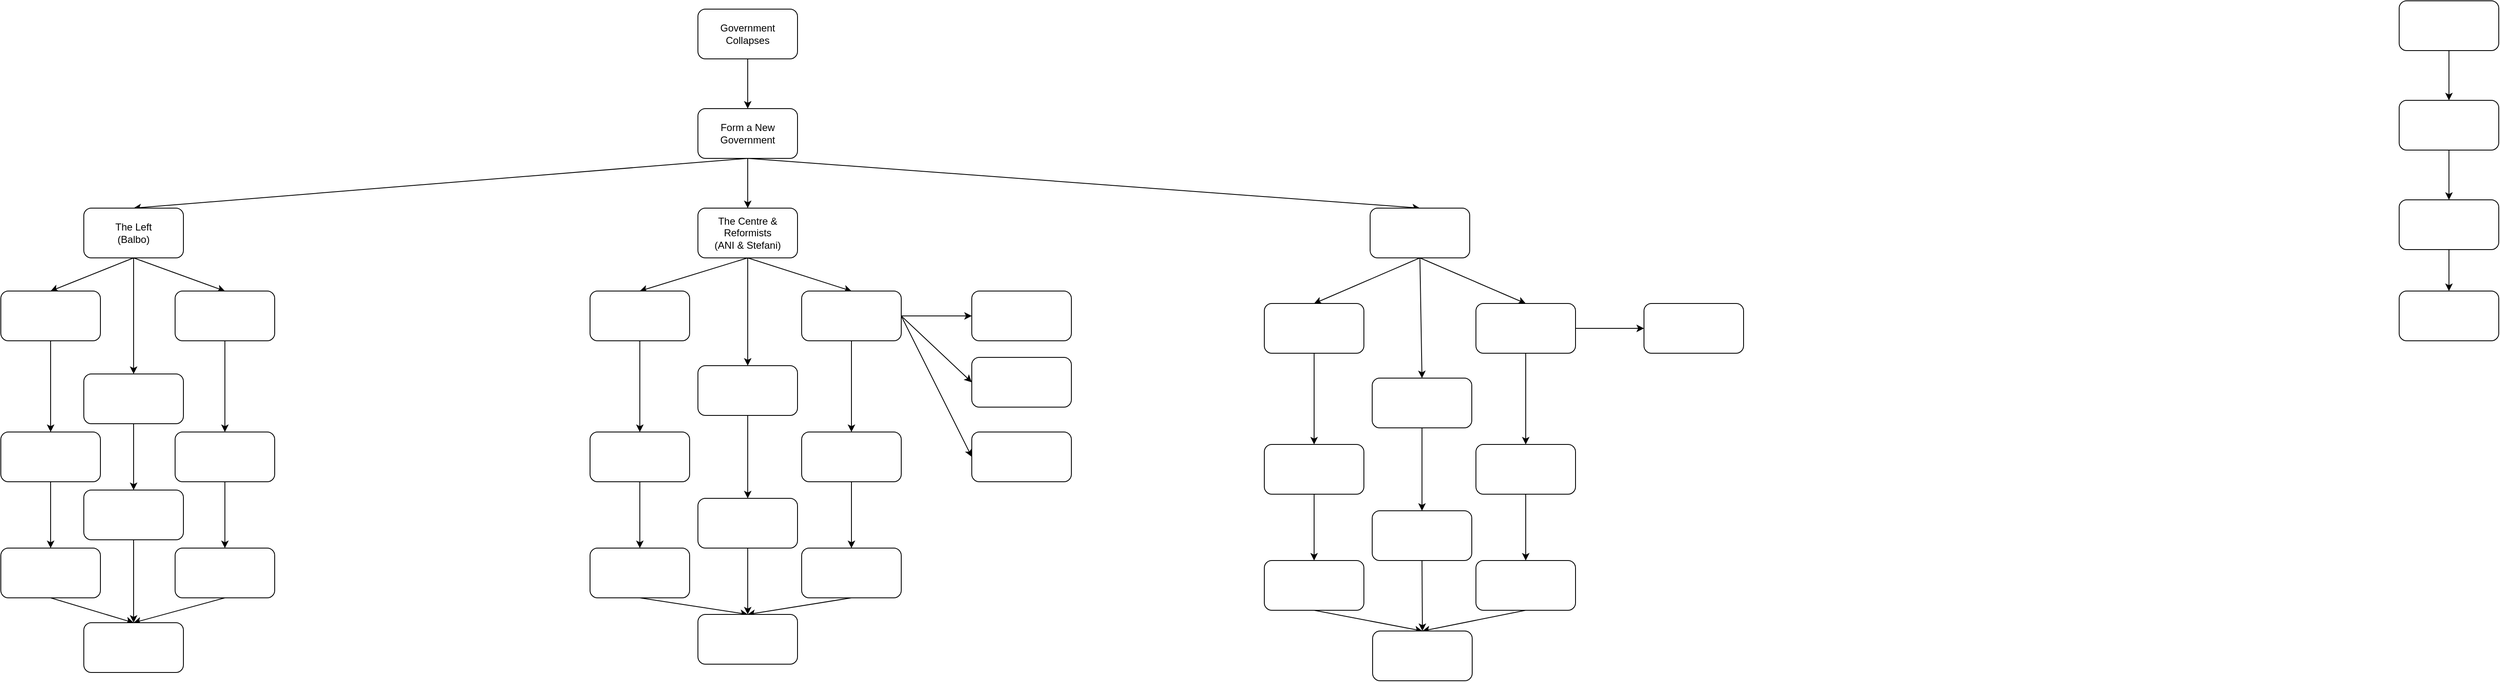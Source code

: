 <mxfile>
    <diagram id="fiVHGcLSpGnUs-_FWobF" name="Page-1">
        <mxGraphModel dx="1438" dy="518" grid="1" gridSize="10" guides="1" tooltips="1" connect="1" arrows="1" fold="1" page="1" pageScale="1" pageWidth="850" pageHeight="1100" math="0" shadow="0">
            <root>
                <mxCell id="0"/>
                <mxCell id="1" parent="0"/>
                <mxCell id="8" style="edgeStyle=none;html=1;exitX=0.5;exitY=1;exitDx=0;exitDy=0;entryX=0.5;entryY=0;entryDx=0;entryDy=0;fontColor=#FFFFFF;" edge="1" parent="1" source="2" target="3">
                    <mxGeometry relative="1" as="geometry"/>
                </mxCell>
                <mxCell id="2" value="Government Collapses" style="rounded=1;whiteSpace=wrap;html=1;" parent="1" vertex="1">
                    <mxGeometry x="240" y="80" width="120" height="60" as="geometry"/>
                </mxCell>
                <mxCell id="11" style="edgeStyle=none;html=1;exitX=0.5;exitY=1;exitDx=0;exitDy=0;entryX=0.5;entryY=0;entryDx=0;entryDy=0;fontColor=#FFFFFF;" edge="1" parent="1" source="3" target="4">
                    <mxGeometry relative="1" as="geometry"/>
                </mxCell>
                <mxCell id="13" style="edgeStyle=none;html=1;exitX=0.5;exitY=1;exitDx=0;exitDy=0;entryX=0.5;entryY=0;entryDx=0;entryDy=0;fontColor=#FFFFFF;" edge="1" parent="1" source="3" target="5">
                    <mxGeometry relative="1" as="geometry"/>
                </mxCell>
                <mxCell id="14" style="edgeStyle=none;html=1;exitX=0.5;exitY=1;exitDx=0;exitDy=0;entryX=0.5;entryY=0;entryDx=0;entryDy=0;fontColor=#FFFFFF;" edge="1" parent="1" source="3" target="6">
                    <mxGeometry relative="1" as="geometry"/>
                </mxCell>
                <mxCell id="3" value="Form a New Government" style="rounded=1;whiteSpace=wrap;html=1;" parent="1" vertex="1">
                    <mxGeometry x="240" y="200" width="120" height="60" as="geometry"/>
                </mxCell>
                <mxCell id="23" style="edgeStyle=none;html=1;exitX=0.5;exitY=1;exitDx=0;exitDy=0;entryX=0.5;entryY=0;entryDx=0;entryDy=0;fontColor=#FFFFFF;" edge="1" parent="1" source="4" target="15">
                    <mxGeometry relative="1" as="geometry"/>
                </mxCell>
                <mxCell id="24" style="edgeStyle=none;html=1;exitX=0.5;exitY=1;exitDx=0;exitDy=0;entryX=0.5;entryY=0;entryDx=0;entryDy=0;fontColor=#FFFFFF;" edge="1" parent="1" source="4" target="16">
                    <mxGeometry relative="1" as="geometry"/>
                </mxCell>
                <mxCell id="26" style="edgeStyle=none;html=1;exitX=0.5;exitY=1;exitDx=0;exitDy=0;entryX=0.5;entryY=0;entryDx=0;entryDy=0;fontColor=#FFFFFF;" edge="1" parent="1" source="4" target="25">
                    <mxGeometry relative="1" as="geometry"/>
                </mxCell>
                <mxCell id="4" value="The Left&lt;br&gt;(Balbo)" style="rounded=1;whiteSpace=wrap;html=1;" vertex="1" parent="1">
                    <mxGeometry x="-500" y="320" width="120" height="60" as="geometry"/>
                </mxCell>
                <mxCell id="54" style="edgeStyle=none;html=1;exitX=0.5;exitY=1;exitDx=0;exitDy=0;entryX=0.5;entryY=0;entryDx=0;entryDy=0;fontColor=#FFFFFF;" edge="1" parent="1" source="5" target="37">
                    <mxGeometry relative="1" as="geometry"/>
                </mxCell>
                <mxCell id="55" style="edgeStyle=none;html=1;exitX=0.5;exitY=1;exitDx=0;exitDy=0;entryX=0.5;entryY=0;entryDx=0;entryDy=0;fontColor=#FFFFFF;" edge="1" parent="1" source="5" target="38">
                    <mxGeometry relative="1" as="geometry"/>
                </mxCell>
                <mxCell id="61" style="edgeStyle=none;html=1;exitX=0.5;exitY=1;exitDx=0;exitDy=0;entryX=0.5;entryY=0;entryDx=0;entryDy=0;fontColor=#FFFFFF;" edge="1" parent="1" source="5" target="39">
                    <mxGeometry relative="1" as="geometry"/>
                </mxCell>
                <mxCell id="5" value="The Centre &amp;amp; Reformists&lt;br&gt;(ANI &amp;amp; Stefani)" style="rounded=1;whiteSpace=wrap;html=1;" vertex="1" parent="1">
                    <mxGeometry x="240" y="320" width="120" height="60" as="geometry"/>
                </mxCell>
                <mxCell id="109" style="edgeStyle=none;html=1;exitX=0.5;exitY=1;exitDx=0;exitDy=0;entryX=0.5;entryY=0;entryDx=0;entryDy=0;fontColor=#FFFFFF;" edge="1" parent="1" source="6" target="91">
                    <mxGeometry relative="1" as="geometry"/>
                </mxCell>
                <mxCell id="110" style="edgeStyle=none;html=1;exitX=0.5;exitY=1;exitDx=0;exitDy=0;entryX=0.5;entryY=0;entryDx=0;entryDy=0;fontColor=#FFFFFF;" edge="1" parent="1" source="6" target="98">
                    <mxGeometry relative="1" as="geometry"/>
                </mxCell>
                <mxCell id="111" style="edgeStyle=none;html=1;exitX=0.5;exitY=1;exitDx=0;exitDy=0;entryX=0.5;entryY=0;entryDx=0;entryDy=0;fontColor=#FFFFFF;" edge="1" parent="1" source="6" target="96">
                    <mxGeometry relative="1" as="geometry"/>
                </mxCell>
                <mxCell id="6" value="&lt;font style=&quot;&quot; color=&quot;#ffffff&quot;&gt;The Right&lt;br&gt;(&lt;span style=&quot;font-family: sans-serif; font-size: 14px; text-align: start;&quot;&gt;Italian Fighting Leagues&lt;/span&gt;)&lt;/font&gt;" style="rounded=1;whiteSpace=wrap;html=1;" vertex="1" parent="1">
                    <mxGeometry x="1050" y="320" width="120" height="60" as="geometry"/>
                </mxCell>
                <mxCell id="30" style="edgeStyle=none;html=1;exitX=0.5;exitY=1;exitDx=0;exitDy=0;entryX=0.5;entryY=0;entryDx=0;entryDy=0;fontColor=#FFFFFF;" edge="1" parent="1" source="15" target="29">
                    <mxGeometry relative="1" as="geometry"/>
                </mxCell>
                <mxCell id="15" value="Decentralizing State Power" style="rounded=1;whiteSpace=wrap;html=1;labelBackgroundColor=none;fontColor=#FFFFFF;" vertex="1" parent="1">
                    <mxGeometry x="-600" y="420" width="120" height="60" as="geometry"/>
                </mxCell>
                <mxCell id="32" value="" style="edgeStyle=none;html=1;fontColor=#FFFFFF;" edge="1" parent="1" source="16" target="31">
                    <mxGeometry relative="1" as="geometry"/>
                </mxCell>
                <mxCell id="16" value="Cooperate with non-collwectivist forces and unions" style="rounded=1;whiteSpace=wrap;html=1;labelBackgroundColor=none;fontColor=#FFFFFF;" vertex="1" parent="1">
                    <mxGeometry x="-390" y="420" width="120" height="60" as="geometry"/>
                </mxCell>
                <mxCell id="28" value="" style="edgeStyle=none;html=1;fontColor=#FFFFFF;" edge="1" parent="1" source="25" target="27">
                    <mxGeometry relative="1" as="geometry"/>
                </mxCell>
                <mxCell id="25" value="Independent foreign policy (create own faction)" style="rounded=1;whiteSpace=wrap;html=1;labelBackgroundColor=none;fontColor=#FFFFFF;" vertex="1" parent="1">
                    <mxGeometry x="-500" y="520" width="120" height="60" as="geometry"/>
                </mxCell>
                <mxCell id="114" style="edgeStyle=none;html=1;exitX=0.5;exitY=1;exitDx=0;exitDy=0;fontColor=#FFFFFF;" edge="1" parent="1" source="27" target="112">
                    <mxGeometry relative="1" as="geometry"/>
                </mxCell>
                <mxCell id="27" value="Colonial Empire" style="whiteSpace=wrap;html=1;fontColor=#FFFFFF;rounded=1;labelBackgroundColor=none;" vertex="1" parent="1">
                    <mxGeometry x="-500" y="660" width="120" height="60" as="geometry"/>
                </mxCell>
                <mxCell id="34" value="" style="edgeStyle=none;html=1;fontColor=#FFFFFF;" edge="1" parent="1" source="29" target="33">
                    <mxGeometry relative="1" as="geometry"/>
                </mxCell>
                <mxCell id="29" value="Democratize the Party/State" style="whiteSpace=wrap;html=1;fontColor=#FFFFFF;rounded=1;labelBackgroundColor=none;" vertex="1" parent="1">
                    <mxGeometry x="-600" y="590" width="120" height="60" as="geometry"/>
                </mxCell>
                <mxCell id="36" value="" style="edgeStyle=none;html=1;fontColor=#FFFFFF;" edge="1" parent="1" source="31" target="35">
                    <mxGeometry relative="1" as="geometry"/>
                </mxCell>
                <mxCell id="31" value="Social Welfare" style="whiteSpace=wrap;html=1;fontColor=#FFFFFF;rounded=1;labelBackgroundColor=none;" vertex="1" parent="1">
                    <mxGeometry x="-390" y="590" width="120" height="60" as="geometry"/>
                </mxCell>
                <mxCell id="113" style="edgeStyle=none;html=1;exitX=0.5;exitY=1;exitDx=0;exitDy=0;entryX=0.5;entryY=0;entryDx=0;entryDy=0;fontColor=#FFFFFF;" edge="1" parent="1" source="33" target="112">
                    <mxGeometry relative="1" as="geometry"/>
                </mxCell>
                <mxCell id="33" value="Light Corporatism&lt;br&gt;(Involve Labour Unions, Non Fascists)" style="whiteSpace=wrap;html=1;fontColor=#FFFFFF;rounded=1;labelBackgroundColor=none;" vertex="1" parent="1">
                    <mxGeometry x="-600" y="730" width="120" height="60" as="geometry"/>
                </mxCell>
                <mxCell id="115" style="edgeStyle=none;html=1;exitX=0.5;exitY=1;exitDx=0;exitDy=0;entryX=0.5;entryY=0;entryDx=0;entryDy=0;fontColor=#FFFFFF;" edge="1" parent="1" source="35" target="112">
                    <mxGeometry relative="1" as="geometry"/>
                </mxCell>
                <mxCell id="35" value="Foccus Agriculture and Small Business (No heavy industry)" style="whiteSpace=wrap;html=1;fontColor=#FFFFFF;rounded=1;labelBackgroundColor=none;" vertex="1" parent="1">
                    <mxGeometry x="-390" y="730" width="120" height="60" as="geometry"/>
                </mxCell>
                <mxCell id="58" style="edgeStyle=none;html=1;exitX=0.5;exitY=1;exitDx=0;exitDy=0;fontColor=#FFFFFF;" edge="1" parent="1" source="37" target="41">
                    <mxGeometry relative="1" as="geometry"/>
                </mxCell>
                <mxCell id="37" value="Liberal Approach with the Populace" style="rounded=1;whiteSpace=wrap;html=1;labelBackgroundColor=none;fontColor=#FFFFFF;" vertex="1" parent="1">
                    <mxGeometry x="110" y="420" width="120" height="60" as="geometry"/>
                </mxCell>
                <mxCell id="49" style="edgeStyle=none;html=1;exitX=1;exitY=0.5;exitDx=0;exitDy=0;entryX=0;entryY=0.5;entryDx=0;entryDy=0;fontColor=#FFFFFF;" edge="1" parent="1" source="38" target="47">
                    <mxGeometry relative="1" as="geometry"/>
                </mxCell>
                <mxCell id="50" style="edgeStyle=none;html=1;exitX=1;exitY=0.5;exitDx=0;exitDy=0;entryX=0;entryY=0.5;entryDx=0;entryDy=0;fontColor=#FFFFFF;" edge="1" parent="1" source="38" target="48">
                    <mxGeometry relative="1" as="geometry"/>
                </mxCell>
                <mxCell id="53" style="edgeStyle=none;html=1;exitX=1;exitY=0.5;exitDx=0;exitDy=0;entryX=0;entryY=0.5;entryDx=0;entryDy=0;fontColor=#FFFFFF;" edge="1" parent="1" source="38" target="52">
                    <mxGeometry relative="1" as="geometry"/>
                </mxCell>
                <mxCell id="56" style="edgeStyle=none;html=1;exitX=0.5;exitY=1;exitDx=0;exitDy=0;entryX=0.5;entryY=0;entryDx=0;entryDy=0;fontColor=#FFFFFF;" edge="1" parent="1" source="38" target="42">
                    <mxGeometry relative="1" as="geometry"/>
                </mxCell>
                <mxCell id="38" value="Monarchy Question" style="rounded=1;whiteSpace=wrap;html=1;labelBackgroundColor=none;fontColor=#FFFFFF;" vertex="1" parent="1">
                    <mxGeometry x="365" y="420" width="120" height="60" as="geometry"/>
                </mxCell>
                <mxCell id="62" style="edgeStyle=none;html=1;exitX=0.5;exitY=1;exitDx=0;exitDy=0;entryX=0.5;entryY=0;entryDx=0;entryDy=0;fontColor=#FFFFFF;" edge="1" parent="1" source="39" target="40">
                    <mxGeometry relative="1" as="geometry"/>
                </mxCell>
                <mxCell id="39" value="Armed Neutrality in WW2 (Defensive war only?)" style="rounded=1;whiteSpace=wrap;html=1;labelBackgroundColor=none;fontColor=#FFFFFF;" vertex="1" parent="1">
                    <mxGeometry x="240" y="510" width="120" height="60" as="geometry"/>
                </mxCell>
                <mxCell id="118" style="edgeStyle=none;html=1;exitX=0.5;exitY=1;exitDx=0;exitDy=0;entryX=0.5;entryY=0;entryDx=0;entryDy=0;fontColor=#FFFFFF;" edge="1" parent="1" source="40" target="116">
                    <mxGeometry relative="1" as="geometry"/>
                </mxCell>
                <mxCell id="40" value="Mediterranean Priority, No colonial empire" style="rounded=1;whiteSpace=wrap;html=1;labelBackgroundColor=none;fontColor=#FFFFFF;" vertex="1" parent="1">
                    <mxGeometry x="240" y="670" width="120" height="60" as="geometry"/>
                </mxCell>
                <mxCell id="59" style="edgeStyle=none;html=1;exitX=0.5;exitY=1;exitDx=0;exitDy=0;entryX=0.5;entryY=0;entryDx=0;entryDy=0;fontColor=#FFFFFF;" edge="1" parent="1" source="41" target="43">
                    <mxGeometry relative="1" as="geometry"/>
                </mxCell>
                <mxCell id="41" value="Individual Freedoms, State should stay out of people's lives" style="rounded=1;whiteSpace=wrap;html=1;labelBackgroundColor=none;fontColor=#FFFFFF;" vertex="1" parent="1">
                    <mxGeometry x="110" y="590" width="120" height="60" as="geometry"/>
                </mxCell>
                <mxCell id="60" style="edgeStyle=none;html=1;exitX=0.5;exitY=1;exitDx=0;exitDy=0;entryX=0.5;entryY=0;entryDx=0;entryDy=0;fontColor=#FFFFFF;" edge="1" parent="1" source="42" target="44">
                    <mxGeometry relative="1" as="geometry"/>
                </mxCell>
                <mxCell id="42" value="Strengthen the role of the Church" style="rounded=1;whiteSpace=wrap;html=1;labelBackgroundColor=none;fontColor=#FFFFFF;" vertex="1" parent="1">
                    <mxGeometry x="365" y="590" width="120" height="60" as="geometry"/>
                </mxCell>
                <mxCell id="117" style="edgeStyle=none;html=1;exitX=0.5;exitY=1;exitDx=0;exitDy=0;entryX=0.5;entryY=0;entryDx=0;entryDy=0;fontColor=#FFFFFF;" edge="1" parent="1" source="43" target="116">
                    <mxGeometry relative="1" as="geometry"/>
                </mxCell>
                <mxCell id="43" value="Free Market Capitalism&lt;br&gt;(see Pinochet's Chile)" style="rounded=1;whiteSpace=wrap;html=1;labelBackgroundColor=none;fontColor=#FFFFFF;" vertex="1" parent="1">
                    <mxGeometry x="110" y="730" width="120" height="60" as="geometry"/>
                </mxCell>
                <mxCell id="119" style="edgeStyle=none;html=1;exitX=0.5;exitY=1;exitDx=0;exitDy=0;entryX=0.5;entryY=0;entryDx=0;entryDy=0;fontColor=#FFFFFF;" edge="1" parent="1" source="44" target="116">
                    <mxGeometry relative="1" as="geometry"/>
                </mxCell>
                <mxCell id="44" value="Balanced Heavy Industry and Small Business" style="rounded=1;whiteSpace=wrap;html=1;labelBackgroundColor=none;fontColor=#FFFFFF;" vertex="1" parent="1">
                    <mxGeometry x="365" y="730" width="120" height="60" as="geometry"/>
                </mxCell>
                <mxCell id="47" value="Yes Monarchy&lt;br&gt;( Military will be Happy, civil war with only socialists)" style="rounded=1;whiteSpace=wrap;html=1;labelBackgroundColor=none;fontColor=#FFFFFF;" vertex="1" parent="1">
                    <mxGeometry x="570" y="420" width="120" height="60" as="geometry"/>
                </mxCell>
                <mxCell id="48" value="No Monarchy&lt;br&gt;(Civil War Same as usual)" style="rounded=1;whiteSpace=wrap;html=1;labelBackgroundColor=none;fontColor=#FFFFFF;" vertex="1" parent="1">
                    <mxGeometry x="570" y="590" width="120" height="60" as="geometry"/>
                </mxCell>
                <mxCell id="52" value="Yes Monarchy - Alt&lt;br&gt;(Federzoni overthrown, ANI civil war)" style="rounded=1;whiteSpace=wrap;html=1;labelBackgroundColor=none;fontColor=#FFFFFF;" vertex="1" parent="1">
                    <mxGeometry x="570" y="500" width="120" height="60" as="geometry"/>
                </mxCell>
                <mxCell id="90" style="edgeStyle=none;html=1;exitX=0.5;exitY=1;exitDx=0;exitDy=0;fontColor=#FFFFFF;" edge="1" parent="1" source="91" target="101">
                    <mxGeometry relative="1" as="geometry"/>
                </mxCell>
                <mxCell id="91" value="Highly Centralized State" style="rounded=1;whiteSpace=wrap;html=1;labelBackgroundColor=none;fontColor=#FFFFFF;" vertex="1" parent="1">
                    <mxGeometry x="922.5" y="435" width="120" height="60" as="geometry"/>
                </mxCell>
                <mxCell id="92" style="edgeStyle=none;html=1;exitX=1;exitY=0.5;exitDx=0;exitDy=0;entryX=0;entryY=0.5;entryDx=0;entryDy=0;fontColor=#FFFFFF;" edge="1" parent="1" source="96" target="106">
                    <mxGeometry relative="1" as="geometry"/>
                </mxCell>
                <mxCell id="95" style="edgeStyle=none;html=1;exitX=0.5;exitY=1;exitDx=0;exitDy=0;entryX=0.5;entryY=0;entryDx=0;entryDy=0;fontColor=#FFFFFF;" edge="1" parent="1" source="96" target="103">
                    <mxGeometry relative="1" as="geometry"/>
                </mxCell>
                <mxCell id="96" value="Control through Force&lt;br&gt;Totalitarianism, Purges" style="rounded=1;whiteSpace=wrap;html=1;labelBackgroundColor=none;fontColor=#FFFFFF;" vertex="1" parent="1">
                    <mxGeometry x="1177.5" y="435" width="120" height="60" as="geometry"/>
                </mxCell>
                <mxCell id="97" style="edgeStyle=none;html=1;exitX=0.5;exitY=1;exitDx=0;exitDy=0;entryX=0.5;entryY=0;entryDx=0;entryDy=0;fontColor=#FFFFFF;" edge="1" parent="1" source="98" target="99">
                    <mxGeometry relative="1" as="geometry"/>
                </mxCell>
                <mxCell id="98" value="Ally Germany&lt;br&gt;" style="rounded=1;whiteSpace=wrap;html=1;labelBackgroundColor=none;fontColor=#FFFFFF;" vertex="1" parent="1">
                    <mxGeometry x="1052.5" y="525" width="120" height="60" as="geometry"/>
                </mxCell>
                <mxCell id="122" style="edgeStyle=none;html=1;exitX=0.5;exitY=1;exitDx=0;exitDy=0;entryX=0.5;entryY=0;entryDx=0;entryDy=0;fontColor=#FFFFFF;" edge="1" parent="1" source="99" target="120">
                    <mxGeometry relative="1" as="geometry"/>
                </mxCell>
                <mxCell id="99" value="ROME" style="rounded=1;whiteSpace=wrap;html=1;labelBackgroundColor=none;fontColor=#FFFFFF;" vertex="1" parent="1">
                    <mxGeometry x="1052.5" y="685" width="120" height="60" as="geometry"/>
                </mxCell>
                <mxCell id="100" style="edgeStyle=none;html=1;exitX=0.5;exitY=1;exitDx=0;exitDy=0;entryX=0.5;entryY=0;entryDx=0;entryDy=0;fontColor=#FFFFFF;" edge="1" parent="1" source="101" target="104">
                    <mxGeometry relative="1" as="geometry"/>
                </mxCell>
                <mxCell id="101" value="No Freedoms, Political, Economic etc" style="rounded=1;whiteSpace=wrap;html=1;labelBackgroundColor=none;fontColor=#FFFFFF;" vertex="1" parent="1">
                    <mxGeometry x="922.5" y="605" width="120" height="60" as="geometry"/>
                </mxCell>
                <mxCell id="102" style="edgeStyle=none;html=1;exitX=0.5;exitY=1;exitDx=0;exitDy=0;entryX=0.5;entryY=0;entryDx=0;entryDy=0;fontColor=#FFFFFF;" edge="1" parent="1" source="103" target="105">
                    <mxGeometry relative="1" as="geometry"/>
                </mxCell>
                <mxCell id="103" value="Tolerate Church, Entrench with State" style="rounded=1;whiteSpace=wrap;html=1;labelBackgroundColor=none;fontColor=#FFFFFF;" vertex="1" parent="1">
                    <mxGeometry x="1177.5" y="605" width="120" height="60" as="geometry"/>
                </mxCell>
                <mxCell id="121" style="edgeStyle=none;html=1;exitX=0.5;exitY=1;exitDx=0;exitDy=0;entryX=0.5;entryY=0;entryDx=0;entryDy=0;fontColor=#FFFFFF;" edge="1" parent="1" source="104" target="120">
                    <mxGeometry relative="1" as="geometry"/>
                </mxCell>
                <mxCell id="104" value="FULL CORPORATISM&lt;br&gt;(ONLY FASCIST CORPORATIONS)" style="rounded=1;whiteSpace=wrap;html=1;labelBackgroundColor=none;fontColor=#FFFFFF;" vertex="1" parent="1">
                    <mxGeometry x="922.5" y="745" width="120" height="60" as="geometry"/>
                </mxCell>
                <mxCell id="123" style="edgeStyle=none;html=1;exitX=0.5;exitY=1;exitDx=0;exitDy=0;entryX=0.5;entryY=0;entryDx=0;entryDy=0;fontColor=#FFFFFF;" edge="1" parent="1" source="105" target="120">
                    <mxGeometry relative="1" as="geometry"/>
                </mxCell>
                <mxCell id="105" value="FULL HEAVY INDUSTRY" style="rounded=1;whiteSpace=wrap;html=1;labelBackgroundColor=none;fontColor=#FFFFFF;" vertex="1" parent="1">
                    <mxGeometry x="1177.5" y="745" width="120" height="60" as="geometry"/>
                </mxCell>
                <mxCell id="106" value="CIVIL WAR INEVITABLE" style="rounded=1;whiteSpace=wrap;html=1;labelBackgroundColor=none;fontColor=#FFFFFF;" vertex="1" parent="1">
                    <mxGeometry x="1380" y="435" width="120" height="60" as="geometry"/>
                </mxCell>
                <mxCell id="112" value="Complete the Revolution" style="rounded=1;whiteSpace=wrap;html=1;labelBackgroundColor=none;fontColor=#FFFFFF;" vertex="1" parent="1">
                    <mxGeometry x="-500" y="820" width="120" height="60" as="geometry"/>
                </mxCell>
                <mxCell id="116" value="Path to Liberalism" style="rounded=1;whiteSpace=wrap;html=1;labelBackgroundColor=none;fontColor=#FFFFFF;" vertex="1" parent="1">
                    <mxGeometry x="240" y="810" width="120" height="60" as="geometry"/>
                </mxCell>
                <mxCell id="120" value="Eternal Empire" style="rounded=1;whiteSpace=wrap;html=1;labelBackgroundColor=none;fontColor=#FFFFFF;" vertex="1" parent="1">
                    <mxGeometry x="1053" y="830" width="120" height="60" as="geometry"/>
                </mxCell>
                <mxCell id="132" style="edgeStyle=none;html=1;exitX=0.5;exitY=1;exitDx=0;exitDy=0;fontColor=#FFFFFF;" edge="1" parent="1" source="130" target="131">
                    <mxGeometry relative="1" as="geometry"/>
                </mxCell>
                <mxCell id="130" value="Civil War" style="rounded=1;whiteSpace=wrap;html=1;labelBackgroundColor=none;fontColor=#FFFFFF;" vertex="1" parent="1">
                    <mxGeometry x="2290" y="70" width="120" height="60" as="geometry"/>
                </mxCell>
                <mxCell id="138" style="edgeStyle=none;html=1;exitX=0.5;exitY=1;exitDx=0;exitDy=0;entryX=0.5;entryY=0;entryDx=0;entryDy=0;fontColor=#FFFFFF;" edge="1" parent="1" source="131" target="137">
                    <mxGeometry relative="1" as="geometry"/>
                </mxCell>
                <mxCell id="131" value="Opening Phase (75&lt;br&gt;&amp;nbsp;days)" style="rounded=1;whiteSpace=wrap;html=1;labelBackgroundColor=none;fontColor=#FFFFFF;" vertex="1" parent="1">
                    <mxGeometry x="2290" y="190" width="120" height="60" as="geometry"/>
                </mxCell>
                <mxCell id="146" style="edgeStyle=none;html=1;exitX=0.5;exitY=1;exitDx=0;exitDy=0;entryX=0.5;entryY=0;entryDx=0;entryDy=0;fontColor=#FFFFFF;" edge="1" parent="1" source="137" target="145">
                    <mxGeometry relative="1" as="geometry"/>
                </mxCell>
                <mxCell id="137" value="Escalation Phase&lt;br&gt;(250 days)" style="rounded=1;whiteSpace=wrap;html=1;labelBackgroundColor=none;fontColor=#FFFFFF;" vertex="1" parent="1">
                    <mxGeometry x="2290" y="310" width="120" height="60" as="geometry"/>
                </mxCell>
                <mxCell id="145" value="The Inevitable Civil War (50 days)" style="rounded=1;whiteSpace=wrap;html=1;labelBackgroundColor=none;fontColor=#FFFFFF;" vertex="1" parent="1">
                    <mxGeometry x="2290" y="420" width="120" height="60" as="geometry"/>
                </mxCell>
            </root>
        </mxGraphModel>
    </diagram>
</mxfile>